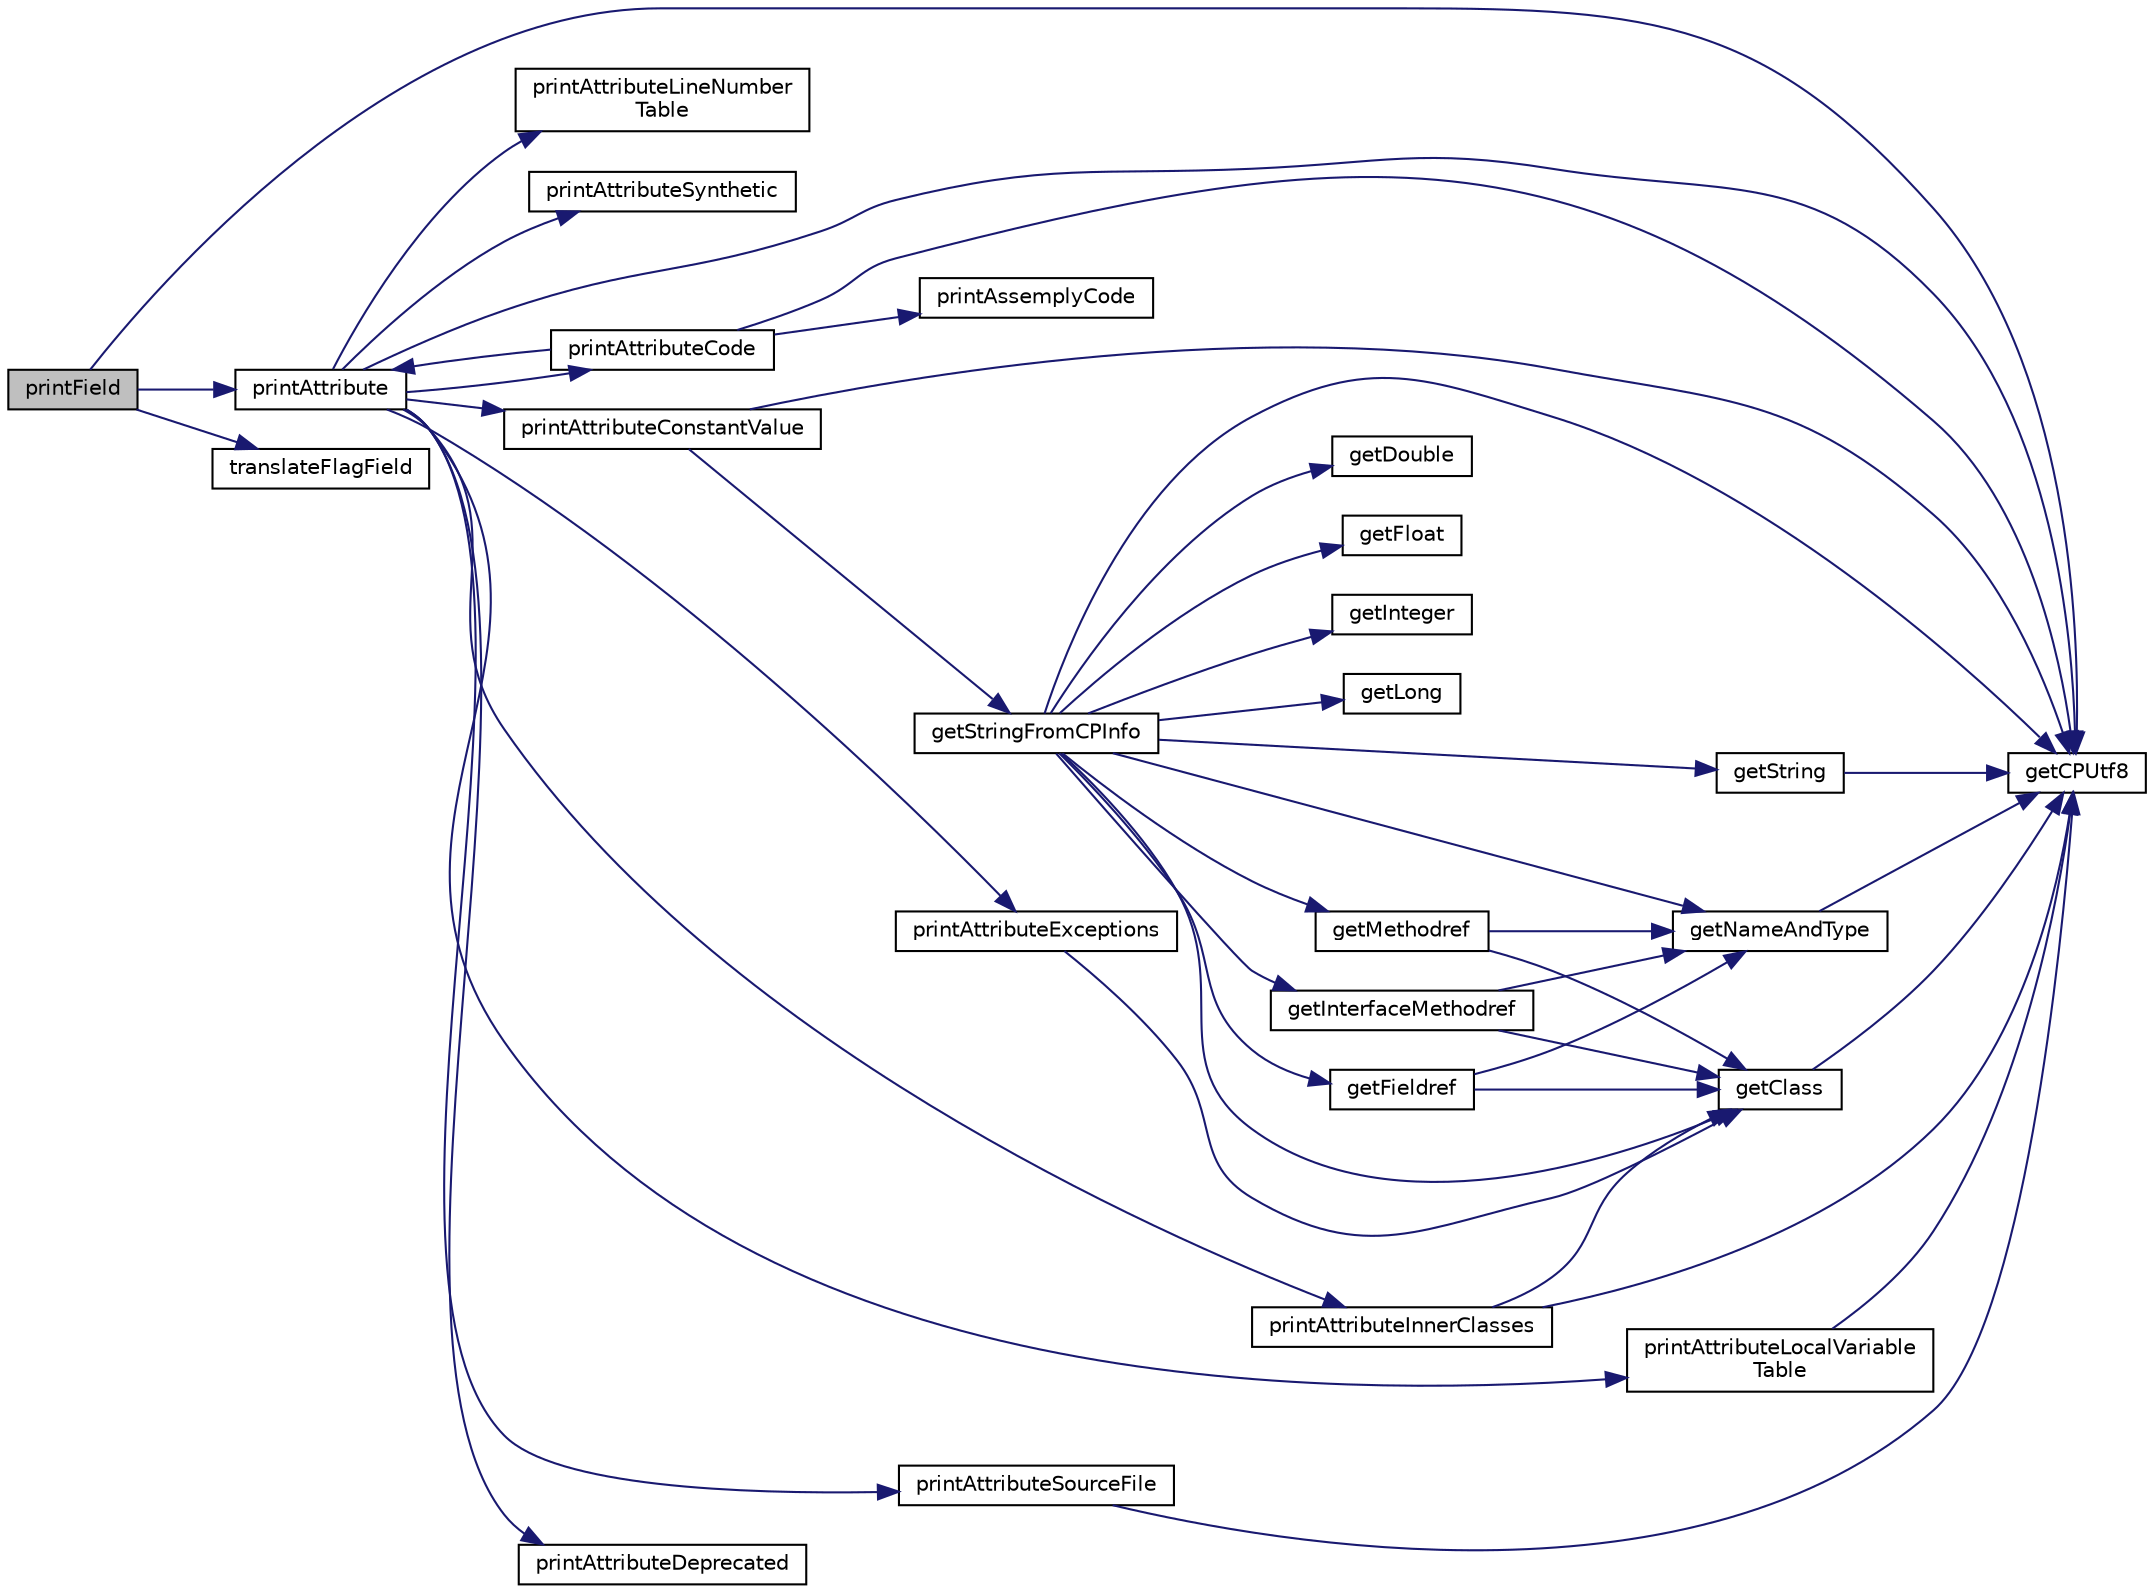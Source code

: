 digraph "printField"
{
 // LATEX_PDF_SIZE
  edge [fontname="Helvetica",fontsize="10",labelfontname="Helvetica",labelfontsize="10"];
  node [fontname="Helvetica",fontsize="10",shape=record];
  rankdir="LR";
  Node1 [label="printField",height=0.2,width=0.4,color="black", fillcolor="grey75", style="filled", fontcolor="black",tooltip=" "];
  Node1 -> Node2 [color="midnightblue",fontsize="10",style="solid",fontname="Helvetica"];
  Node2 [label="getCPUtf8",height=0.2,width=0.4,color="black", fillcolor="white", style="filled",URL="$_constant_pool_info_8cpp.html#a5e9d056ada05e799dca7e544a7878f94",tooltip=" "];
  Node1 -> Node3 [color="midnightblue",fontsize="10",style="solid",fontname="Helvetica"];
  Node3 [label="printAttribute",height=0.2,width=0.4,color="black", fillcolor="white", style="filled",URL="$_print_menu_8cpp.html#a4e1043ade1570fc3be53e4c4d306ce98",tooltip=" "];
  Node3 -> Node2 [color="midnightblue",fontsize="10",style="solid",fontname="Helvetica"];
  Node3 -> Node4 [color="midnightblue",fontsize="10",style="solid",fontname="Helvetica"];
  Node4 [label="printAttributeCode",height=0.2,width=0.4,color="black", fillcolor="white", style="filled",URL="$_print_menu_8cpp.html#aea00814bf40f6faa988136b79baeb076",tooltip=" "];
  Node4 -> Node2 [color="midnightblue",fontsize="10",style="solid",fontname="Helvetica"];
  Node4 -> Node5 [color="midnightblue",fontsize="10",style="solid",fontname="Helvetica"];
  Node5 [label="printAssemplyCode",height=0.2,width=0.4,color="black", fillcolor="white", style="filled",URL="$_print_menu_8cpp.html#af536315b6b246e82865d002e95c0b619",tooltip=" "];
  Node4 -> Node3 [color="midnightblue",fontsize="10",style="solid",fontname="Helvetica"];
  Node3 -> Node6 [color="midnightblue",fontsize="10",style="solid",fontname="Helvetica"];
  Node6 [label="printAttributeConstantValue",height=0.2,width=0.4,color="black", fillcolor="white", style="filled",URL="$_print_menu_8cpp.html#a2c303e3df50150a2db3d7bbaf4303bdb",tooltip=" "];
  Node6 -> Node2 [color="midnightblue",fontsize="10",style="solid",fontname="Helvetica"];
  Node6 -> Node7 [color="midnightblue",fontsize="10",style="solid",fontname="Helvetica"];
  Node7 [label="getStringFromCPInfo",height=0.2,width=0.4,color="black", fillcolor="white", style="filled",URL="$_constant_pool_info_8cpp.html#afe1697068c0f2f8b2c45ae37899e874c",tooltip=" "];
  Node7 -> Node8 [color="midnightblue",fontsize="10",style="solid",fontname="Helvetica"];
  Node8 [label="getClass",height=0.2,width=0.4,color="black", fillcolor="white", style="filled",URL="$_constant_pool_info_8cpp.html#abf3ac3c335453aeeaef5215f929ca198",tooltip=" "];
  Node8 -> Node2 [color="midnightblue",fontsize="10",style="solid",fontname="Helvetica"];
  Node7 -> Node2 [color="midnightblue",fontsize="10",style="solid",fontname="Helvetica"];
  Node7 -> Node9 [color="midnightblue",fontsize="10",style="solid",fontname="Helvetica"];
  Node9 [label="getDouble",height=0.2,width=0.4,color="black", fillcolor="white", style="filled",URL="$_constant_pool_info_8cpp.html#a7c2c013a83861a4863262f5662805cde",tooltip=" "];
  Node7 -> Node10 [color="midnightblue",fontsize="10",style="solid",fontname="Helvetica"];
  Node10 [label="getFieldref",height=0.2,width=0.4,color="black", fillcolor="white", style="filled",URL="$_constant_pool_info_8cpp.html#aa11fd5cae250b13659b5bc7896666470",tooltip=" "];
  Node10 -> Node8 [color="midnightblue",fontsize="10",style="solid",fontname="Helvetica"];
  Node10 -> Node11 [color="midnightblue",fontsize="10",style="solid",fontname="Helvetica"];
  Node11 [label="getNameAndType",height=0.2,width=0.4,color="black", fillcolor="white", style="filled",URL="$_constant_pool_info_8cpp.html#a17eba7eed349812217e563f49ea1ce31",tooltip=" "];
  Node11 -> Node2 [color="midnightblue",fontsize="10",style="solid",fontname="Helvetica"];
  Node7 -> Node12 [color="midnightblue",fontsize="10",style="solid",fontname="Helvetica"];
  Node12 [label="getFloat",height=0.2,width=0.4,color="black", fillcolor="white", style="filled",URL="$_constant_pool_info_8cpp.html#a4c191de500bacf8bcbf78fecaaff5c9c",tooltip=" "];
  Node7 -> Node13 [color="midnightblue",fontsize="10",style="solid",fontname="Helvetica"];
  Node13 [label="getInteger",height=0.2,width=0.4,color="black", fillcolor="white", style="filled",URL="$_constant_pool_info_8cpp.html#ad170cd1f7d25904c16944ac727b0a3df",tooltip=" "];
  Node7 -> Node14 [color="midnightblue",fontsize="10",style="solid",fontname="Helvetica"];
  Node14 [label="getInterfaceMethodref",height=0.2,width=0.4,color="black", fillcolor="white", style="filled",URL="$_constant_pool_info_8cpp.html#ac1af9208eec2a80387bfc0df984658c4",tooltip=" "];
  Node14 -> Node8 [color="midnightblue",fontsize="10",style="solid",fontname="Helvetica"];
  Node14 -> Node11 [color="midnightblue",fontsize="10",style="solid",fontname="Helvetica"];
  Node7 -> Node15 [color="midnightblue",fontsize="10",style="solid",fontname="Helvetica"];
  Node15 [label="getLong",height=0.2,width=0.4,color="black", fillcolor="white", style="filled",URL="$_constant_pool_info_8cpp.html#ae9e5dbc5679d30d4ed4627e5f97f5580",tooltip=" "];
  Node7 -> Node16 [color="midnightblue",fontsize="10",style="solid",fontname="Helvetica"];
  Node16 [label="getMethodref",height=0.2,width=0.4,color="black", fillcolor="white", style="filled",URL="$_constant_pool_info_8cpp.html#ab1000528a22b627ac08ba4f02a28307a",tooltip=" "];
  Node16 -> Node8 [color="midnightblue",fontsize="10",style="solid",fontname="Helvetica"];
  Node16 -> Node11 [color="midnightblue",fontsize="10",style="solid",fontname="Helvetica"];
  Node7 -> Node11 [color="midnightblue",fontsize="10",style="solid",fontname="Helvetica"];
  Node7 -> Node17 [color="midnightblue",fontsize="10",style="solid",fontname="Helvetica"];
  Node17 [label="getString",height=0.2,width=0.4,color="black", fillcolor="white", style="filled",URL="$_constant_pool_info_8cpp.html#a225c1b5cec4bb5cf3f07f9864b9d0431",tooltip=" "];
  Node17 -> Node2 [color="midnightblue",fontsize="10",style="solid",fontname="Helvetica"];
  Node3 -> Node18 [color="midnightblue",fontsize="10",style="solid",fontname="Helvetica"];
  Node18 [label="printAttributeDeprecated",height=0.2,width=0.4,color="black", fillcolor="white", style="filled",URL="$_print_menu_8cpp.html#ad8deca425250652430f4f56088a1cbfa",tooltip=" "];
  Node3 -> Node19 [color="midnightblue",fontsize="10",style="solid",fontname="Helvetica"];
  Node19 [label="printAttributeExceptions",height=0.2,width=0.4,color="black", fillcolor="white", style="filled",URL="$_print_menu_8cpp.html#adfff5444ed831eb425ecd64655dadfc2",tooltip=" "];
  Node19 -> Node8 [color="midnightblue",fontsize="10",style="solid",fontname="Helvetica"];
  Node3 -> Node20 [color="midnightblue",fontsize="10",style="solid",fontname="Helvetica"];
  Node20 [label="printAttributeInnerClasses",height=0.2,width=0.4,color="black", fillcolor="white", style="filled",URL="$_print_menu_8cpp.html#a45bcc6b562ab617af5cc44be75ced0fc",tooltip=" "];
  Node20 -> Node8 [color="midnightblue",fontsize="10",style="solid",fontname="Helvetica"];
  Node20 -> Node2 [color="midnightblue",fontsize="10",style="solid",fontname="Helvetica"];
  Node3 -> Node21 [color="midnightblue",fontsize="10",style="solid",fontname="Helvetica"];
  Node21 [label="printAttributeLineNumber\lTable",height=0.2,width=0.4,color="black", fillcolor="white", style="filled",URL="$_print_menu_8cpp.html#a0eb85519340307d44fff1adf4a165ce1",tooltip=" "];
  Node3 -> Node22 [color="midnightblue",fontsize="10",style="solid",fontname="Helvetica"];
  Node22 [label="printAttributeLocalVariable\lTable",height=0.2,width=0.4,color="black", fillcolor="white", style="filled",URL="$_print_menu_8cpp.html#a24a92f7faa503bd9981e17824744f49c",tooltip=" "];
  Node22 -> Node2 [color="midnightblue",fontsize="10",style="solid",fontname="Helvetica"];
  Node3 -> Node23 [color="midnightblue",fontsize="10",style="solid",fontname="Helvetica"];
  Node23 [label="printAttributeSourceFile",height=0.2,width=0.4,color="black", fillcolor="white", style="filled",URL="$_print_menu_8cpp.html#aaafa46f1e91a67dc990bd0c063a9c6cd",tooltip=" "];
  Node23 -> Node2 [color="midnightblue",fontsize="10",style="solid",fontname="Helvetica"];
  Node3 -> Node24 [color="midnightblue",fontsize="10",style="solid",fontname="Helvetica"];
  Node24 [label="printAttributeSynthetic",height=0.2,width=0.4,color="black", fillcolor="white", style="filled",URL="$_print_menu_8cpp.html#acaa4b6c433637bffc9bb7fdfaf8b5c70",tooltip=" "];
  Node1 -> Node25 [color="midnightblue",fontsize="10",style="solid",fontname="Helvetica"];
  Node25 [label="translateFlagField",height=0.2,width=0.4,color="black", fillcolor="white", style="filled",URL="$_print_menu_8cpp.html#aec5bbd89b1c74c41279a30d0dc1afb5f",tooltip=" "];
}

